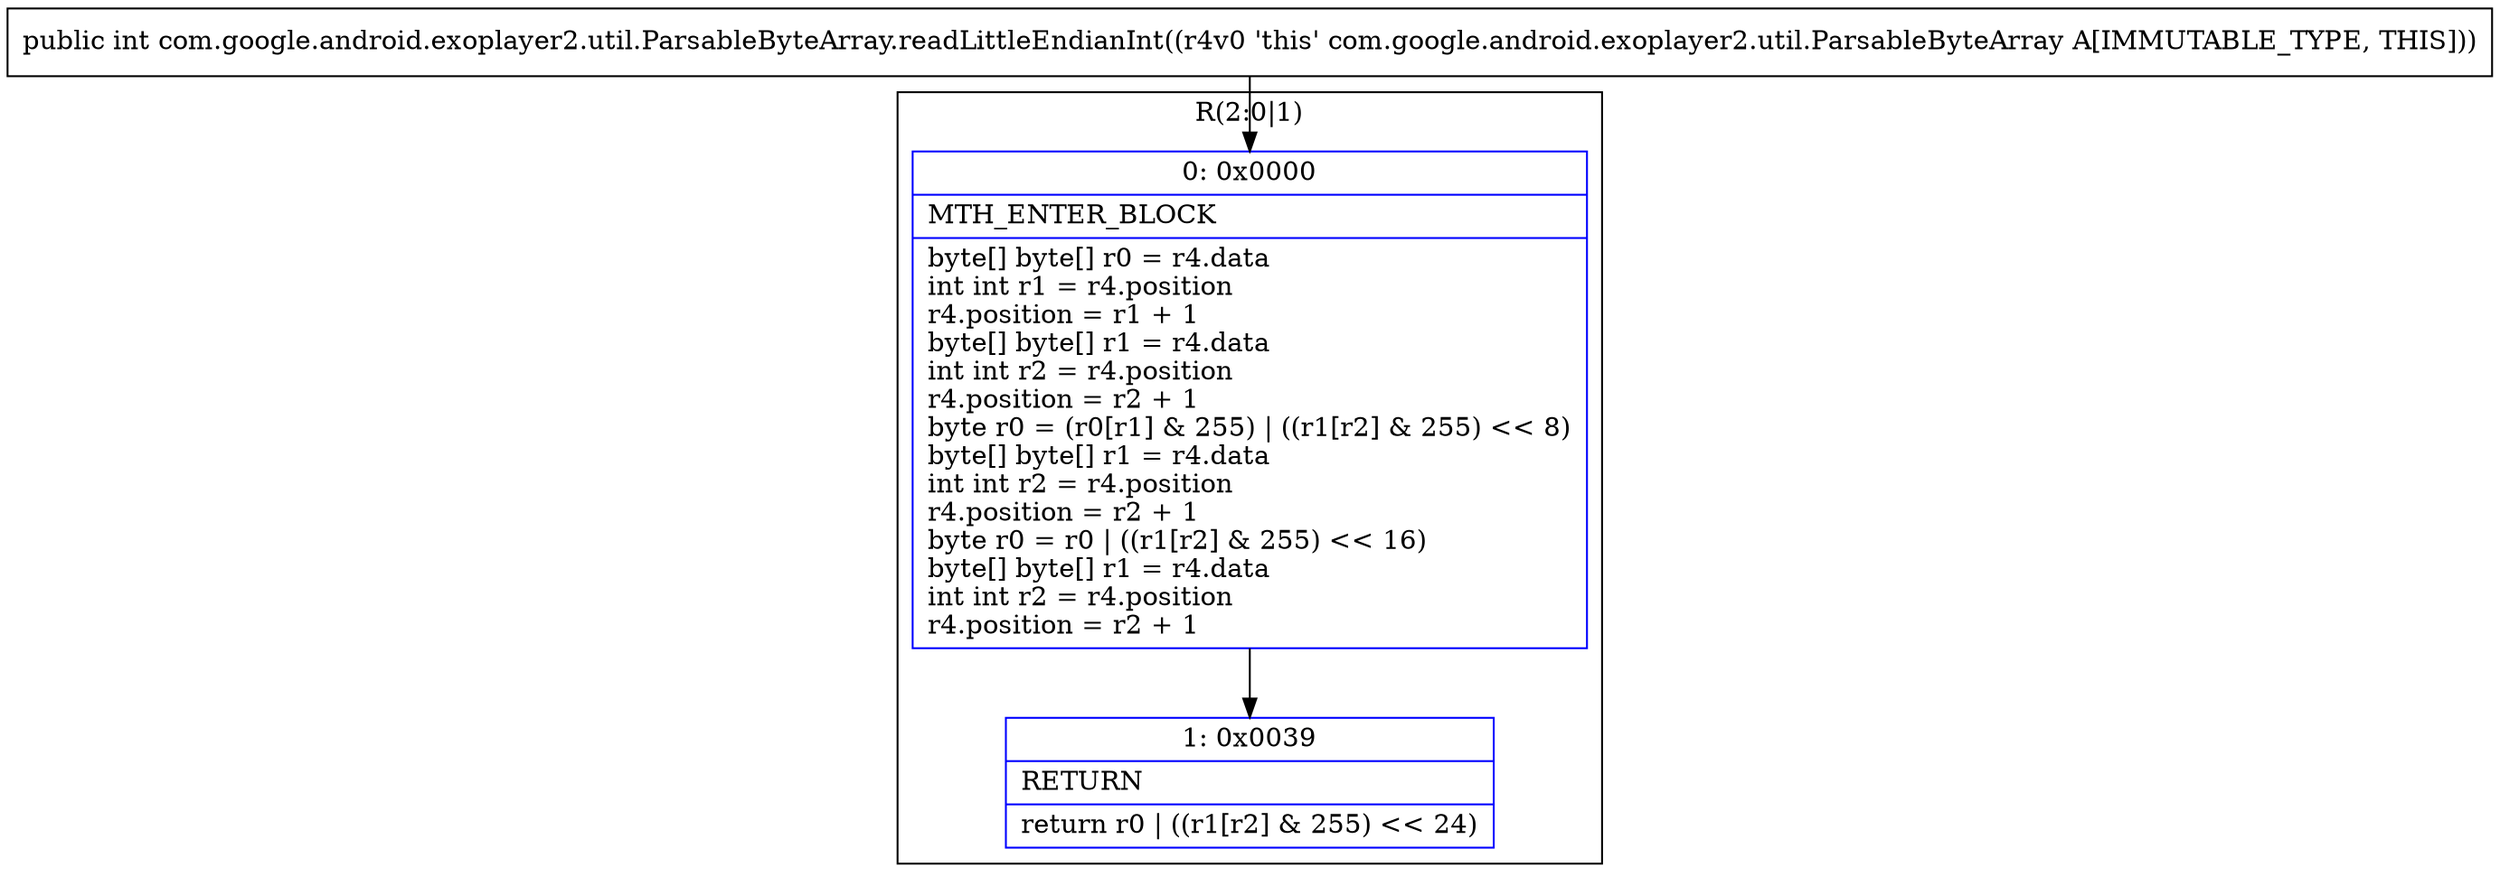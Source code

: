 digraph "CFG forcom.google.android.exoplayer2.util.ParsableByteArray.readLittleEndianInt()I" {
subgraph cluster_Region_37431532 {
label = "R(2:0|1)";
node [shape=record,color=blue];
Node_0 [shape=record,label="{0\:\ 0x0000|MTH_ENTER_BLOCK\l|byte[] byte[] r0 = r4.data\lint int r1 = r4.position\lr4.position = r1 + 1\lbyte[] byte[] r1 = r4.data\lint int r2 = r4.position\lr4.position = r2 + 1\lbyte r0 = (r0[r1] & 255) \| ((r1[r2] & 255) \<\< 8)\lbyte[] byte[] r1 = r4.data\lint int r2 = r4.position\lr4.position = r2 + 1\lbyte r0 = r0 \| ((r1[r2] & 255) \<\< 16)\lbyte[] byte[] r1 = r4.data\lint int r2 = r4.position\lr4.position = r2 + 1\l}"];
Node_1 [shape=record,label="{1\:\ 0x0039|RETURN\l|return r0 \| ((r1[r2] & 255) \<\< 24)\l}"];
}
MethodNode[shape=record,label="{public int com.google.android.exoplayer2.util.ParsableByteArray.readLittleEndianInt((r4v0 'this' com.google.android.exoplayer2.util.ParsableByteArray A[IMMUTABLE_TYPE, THIS])) }"];
MethodNode -> Node_0;
Node_0 -> Node_1;
}

